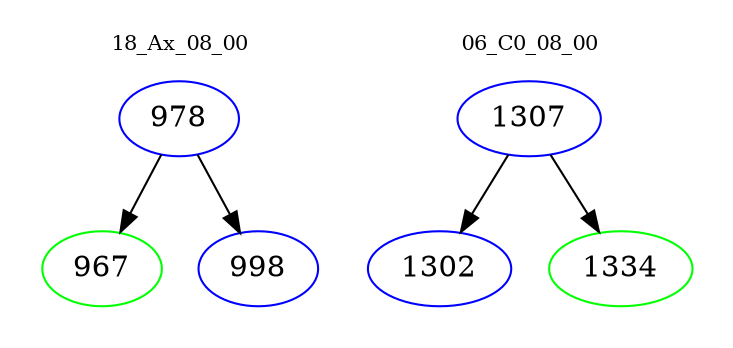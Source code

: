 digraph{
subgraph cluster_0 {
color = white
label = "18_Ax_08_00";
fontsize=10;
T0_978 [label="978", color="blue"]
T0_978 -> T0_967 [color="black"]
T0_967 [label="967", color="green"]
T0_978 -> T0_998 [color="black"]
T0_998 [label="998", color="blue"]
}
subgraph cluster_1 {
color = white
label = "06_C0_08_00";
fontsize=10;
T1_1307 [label="1307", color="blue"]
T1_1307 -> T1_1302 [color="black"]
T1_1302 [label="1302", color="blue"]
T1_1307 -> T1_1334 [color="black"]
T1_1334 [label="1334", color="green"]
}
}
